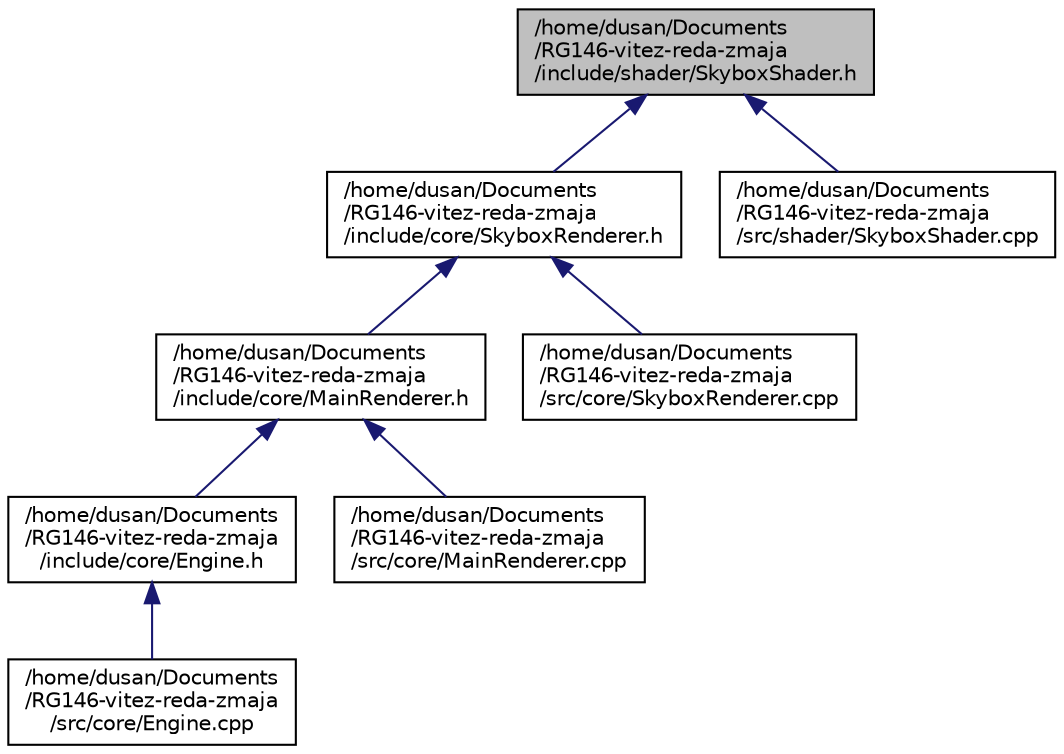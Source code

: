 digraph "/home/dusan/Documents/RG146-vitez-reda-zmaja/include/shader/SkyboxShader.h"
{
  edge [fontname="Helvetica",fontsize="10",labelfontname="Helvetica",labelfontsize="10"];
  node [fontname="Helvetica",fontsize="10",shape=record];
  Node32 [label="/home/dusan/Documents\l/RG146-vitez-reda-zmaja\l/include/shader/SkyboxShader.h",height=0.2,width=0.4,color="black", fillcolor="grey75", style="filled", fontcolor="black"];
  Node32 -> Node33 [dir="back",color="midnightblue",fontsize="10",style="solid",fontname="Helvetica"];
  Node33 [label="/home/dusan/Documents\l/RG146-vitez-reda-zmaja\l/include/core/SkyboxRenderer.h",height=0.2,width=0.4,color="black", fillcolor="white", style="filled",URL="$SkyboxRenderer_8h.html",tooltip="Deklaracija klase SkyboxRenderer. "];
  Node33 -> Node34 [dir="back",color="midnightblue",fontsize="10",style="solid",fontname="Helvetica"];
  Node34 [label="/home/dusan/Documents\l/RG146-vitez-reda-zmaja\l/include/core/MainRenderer.h",height=0.2,width=0.4,color="black", fillcolor="white", style="filled",URL="$MainRenderer_8h.html",tooltip="Deklaracija klase Render. "];
  Node34 -> Node35 [dir="back",color="midnightblue",fontsize="10",style="solid",fontname="Helvetica"];
  Node35 [label="/home/dusan/Documents\l/RG146-vitez-reda-zmaja\l/include/core/Engine.h",height=0.2,width=0.4,color="black", fillcolor="white", style="filled",URL="$Engine_8h.html",tooltip="Deklaracija klase Engine i deklaracija callback funkcija. "];
  Node35 -> Node36 [dir="back",color="midnightblue",fontsize="10",style="solid",fontname="Helvetica"];
  Node36 [label="/home/dusan/Documents\l/RG146-vitez-reda-zmaja\l/src/core/Engine.cpp",height=0.2,width=0.4,color="black", fillcolor="white", style="filled",URL="$Engine_8cpp.html"];
  Node34 -> Node37 [dir="back",color="midnightblue",fontsize="10",style="solid",fontname="Helvetica"];
  Node37 [label="/home/dusan/Documents\l/RG146-vitez-reda-zmaja\l/src/core/MainRenderer.cpp",height=0.2,width=0.4,color="black", fillcolor="white", style="filled",URL="$MainRenderer_8cpp.html"];
  Node33 -> Node38 [dir="back",color="midnightblue",fontsize="10",style="solid",fontname="Helvetica"];
  Node38 [label="/home/dusan/Documents\l/RG146-vitez-reda-zmaja\l/src/core/SkyboxRenderer.cpp",height=0.2,width=0.4,color="black", fillcolor="white", style="filled",URL="$SkyboxRenderer_8cpp.html"];
  Node32 -> Node39 [dir="back",color="midnightblue",fontsize="10",style="solid",fontname="Helvetica"];
  Node39 [label="/home/dusan/Documents\l/RG146-vitez-reda-zmaja\l/src/shader/SkyboxShader.cpp",height=0.2,width=0.4,color="black", fillcolor="white", style="filled",URL="$SkyboxShader_8cpp.html"];
}
